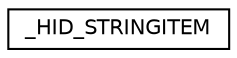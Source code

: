 digraph "Graphical Class Hierarchy"
{
  edge [fontname="Helvetica",fontsize="10",labelfontname="Helvetica",labelfontsize="10"];
  node [fontname="Helvetica",fontsize="10",shape=record];
  rankdir="LR";
  Node1 [label="_HID_STRINGITEM",height=0.2,width=0.4,color="black", fillcolor="white", style="filled",URL="$struct___h_i_d___s_t_r_i_n_g_i_t_e_m.html"];
}
